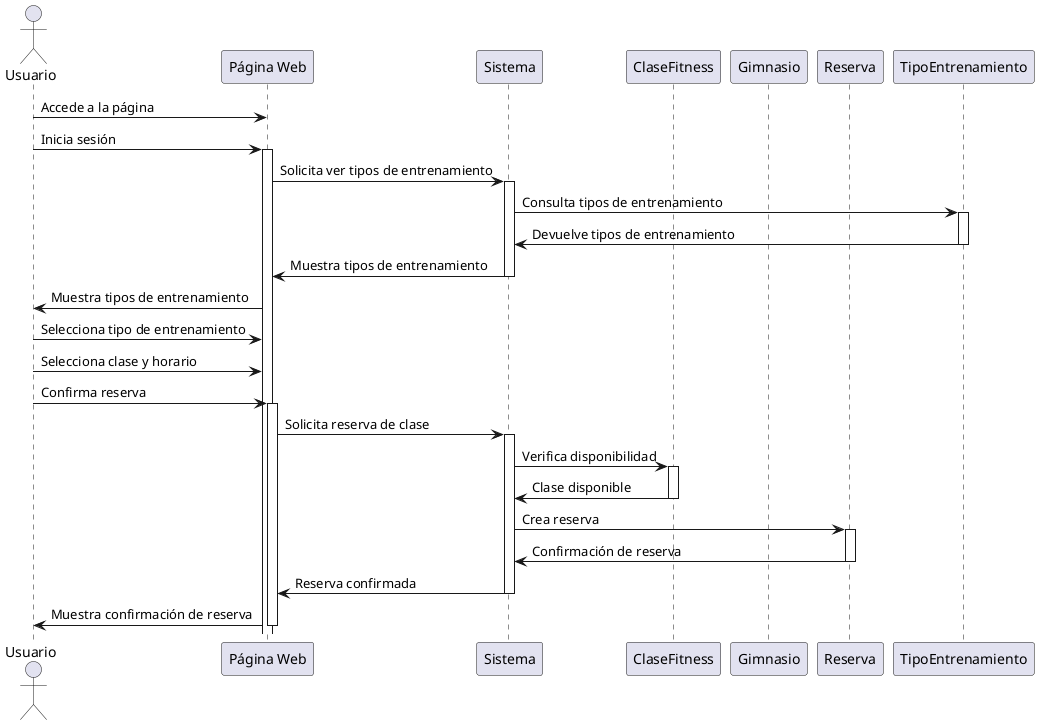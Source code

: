 @startuml Diagrama de secuencia PowerAPP

actor Usuario
participant "Página Web" as PaginaWeb
participant "Sistema" as Sistema
participant "ClaseFitness" as Clase
participant "Gimnasio" as Gimnasio
participant "Reserva" as Reserva
participant "TipoEntrenamiento" as TipoEntrenamiento

Usuario -> PaginaWeb: Accede a la página
Usuario -> PaginaWeb: Inicia sesión

activate PaginaWeb
PaginaWeb -> Sistema: Solicita ver tipos de entrenamiento

activate Sistema
Sistema -> TipoEntrenamiento: Consulta tipos de entrenamiento
activate TipoEntrenamiento
TipoEntrenamiento -> Sistema: Devuelve tipos de entrenamiento
deactivate TipoEntrenamiento
Sistema -> PaginaWeb: Muestra tipos de entrenamiento
deactivate Sistema
PaginaWeb -> Usuario: Muestra tipos de entrenamiento

Usuario -> PaginaWeb: Selecciona tipo de entrenamiento
Usuario -> PaginaWeb: Selecciona clase y horario
Usuario -> PaginaWeb: Confirma reserva

activate PaginaWeb
PaginaWeb -> Sistema: Solicita reserva de clase
activate Sistema
Sistema -> Clase: Verifica disponibilidad
activate Clase
Clase -> Sistema: Clase disponible
deactivate Clase
Sistema -> Reserva: Crea reserva
activate Reserva
Reserva -> Sistema: Confirmación de reserva
deactivate Reserva
Sistema -> PaginaWeb: Reserva confirmada
deactivate Sistema
PaginaWeb -> Usuario: Muestra confirmación de reserva

deactivate PaginaWeb

@enduml

